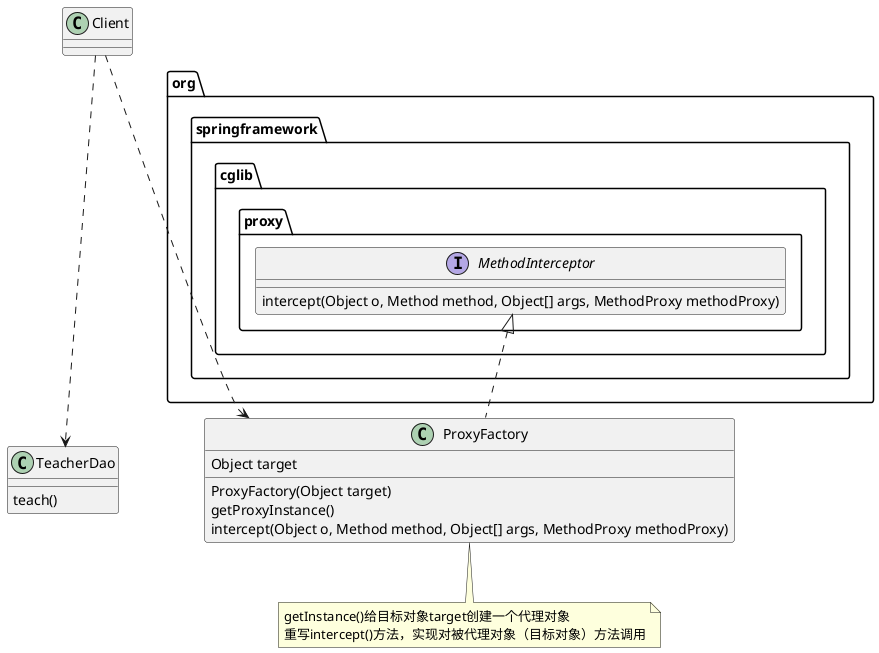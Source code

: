 @startuml
'https://plantuml.com/class-diagram


interface org.springframework.cglib.proxy.MethodInterceptor{
    intercept(Object o, Method method, Object[] args, MethodProxy methodProxy)
}


class TeacherDao {
    teach()
}

class ProxyFactory implements org.springframework.cglib.proxy.MethodInterceptor{
    Object target
    ProxyFactory(Object target)
    getProxyInstance()
    intercept(Object o, Method method, Object[] args, MethodProxy methodProxy)
}

class Client{}

Client ...> ProxyFactory
Client ...> TeacherDao

note bottom of ProxyFactory
    getInstance()给目标对象target创建一个代理对象
    重写intercept()方法，实现对被代理对象（目标对象）方法调用
end note



@enduml